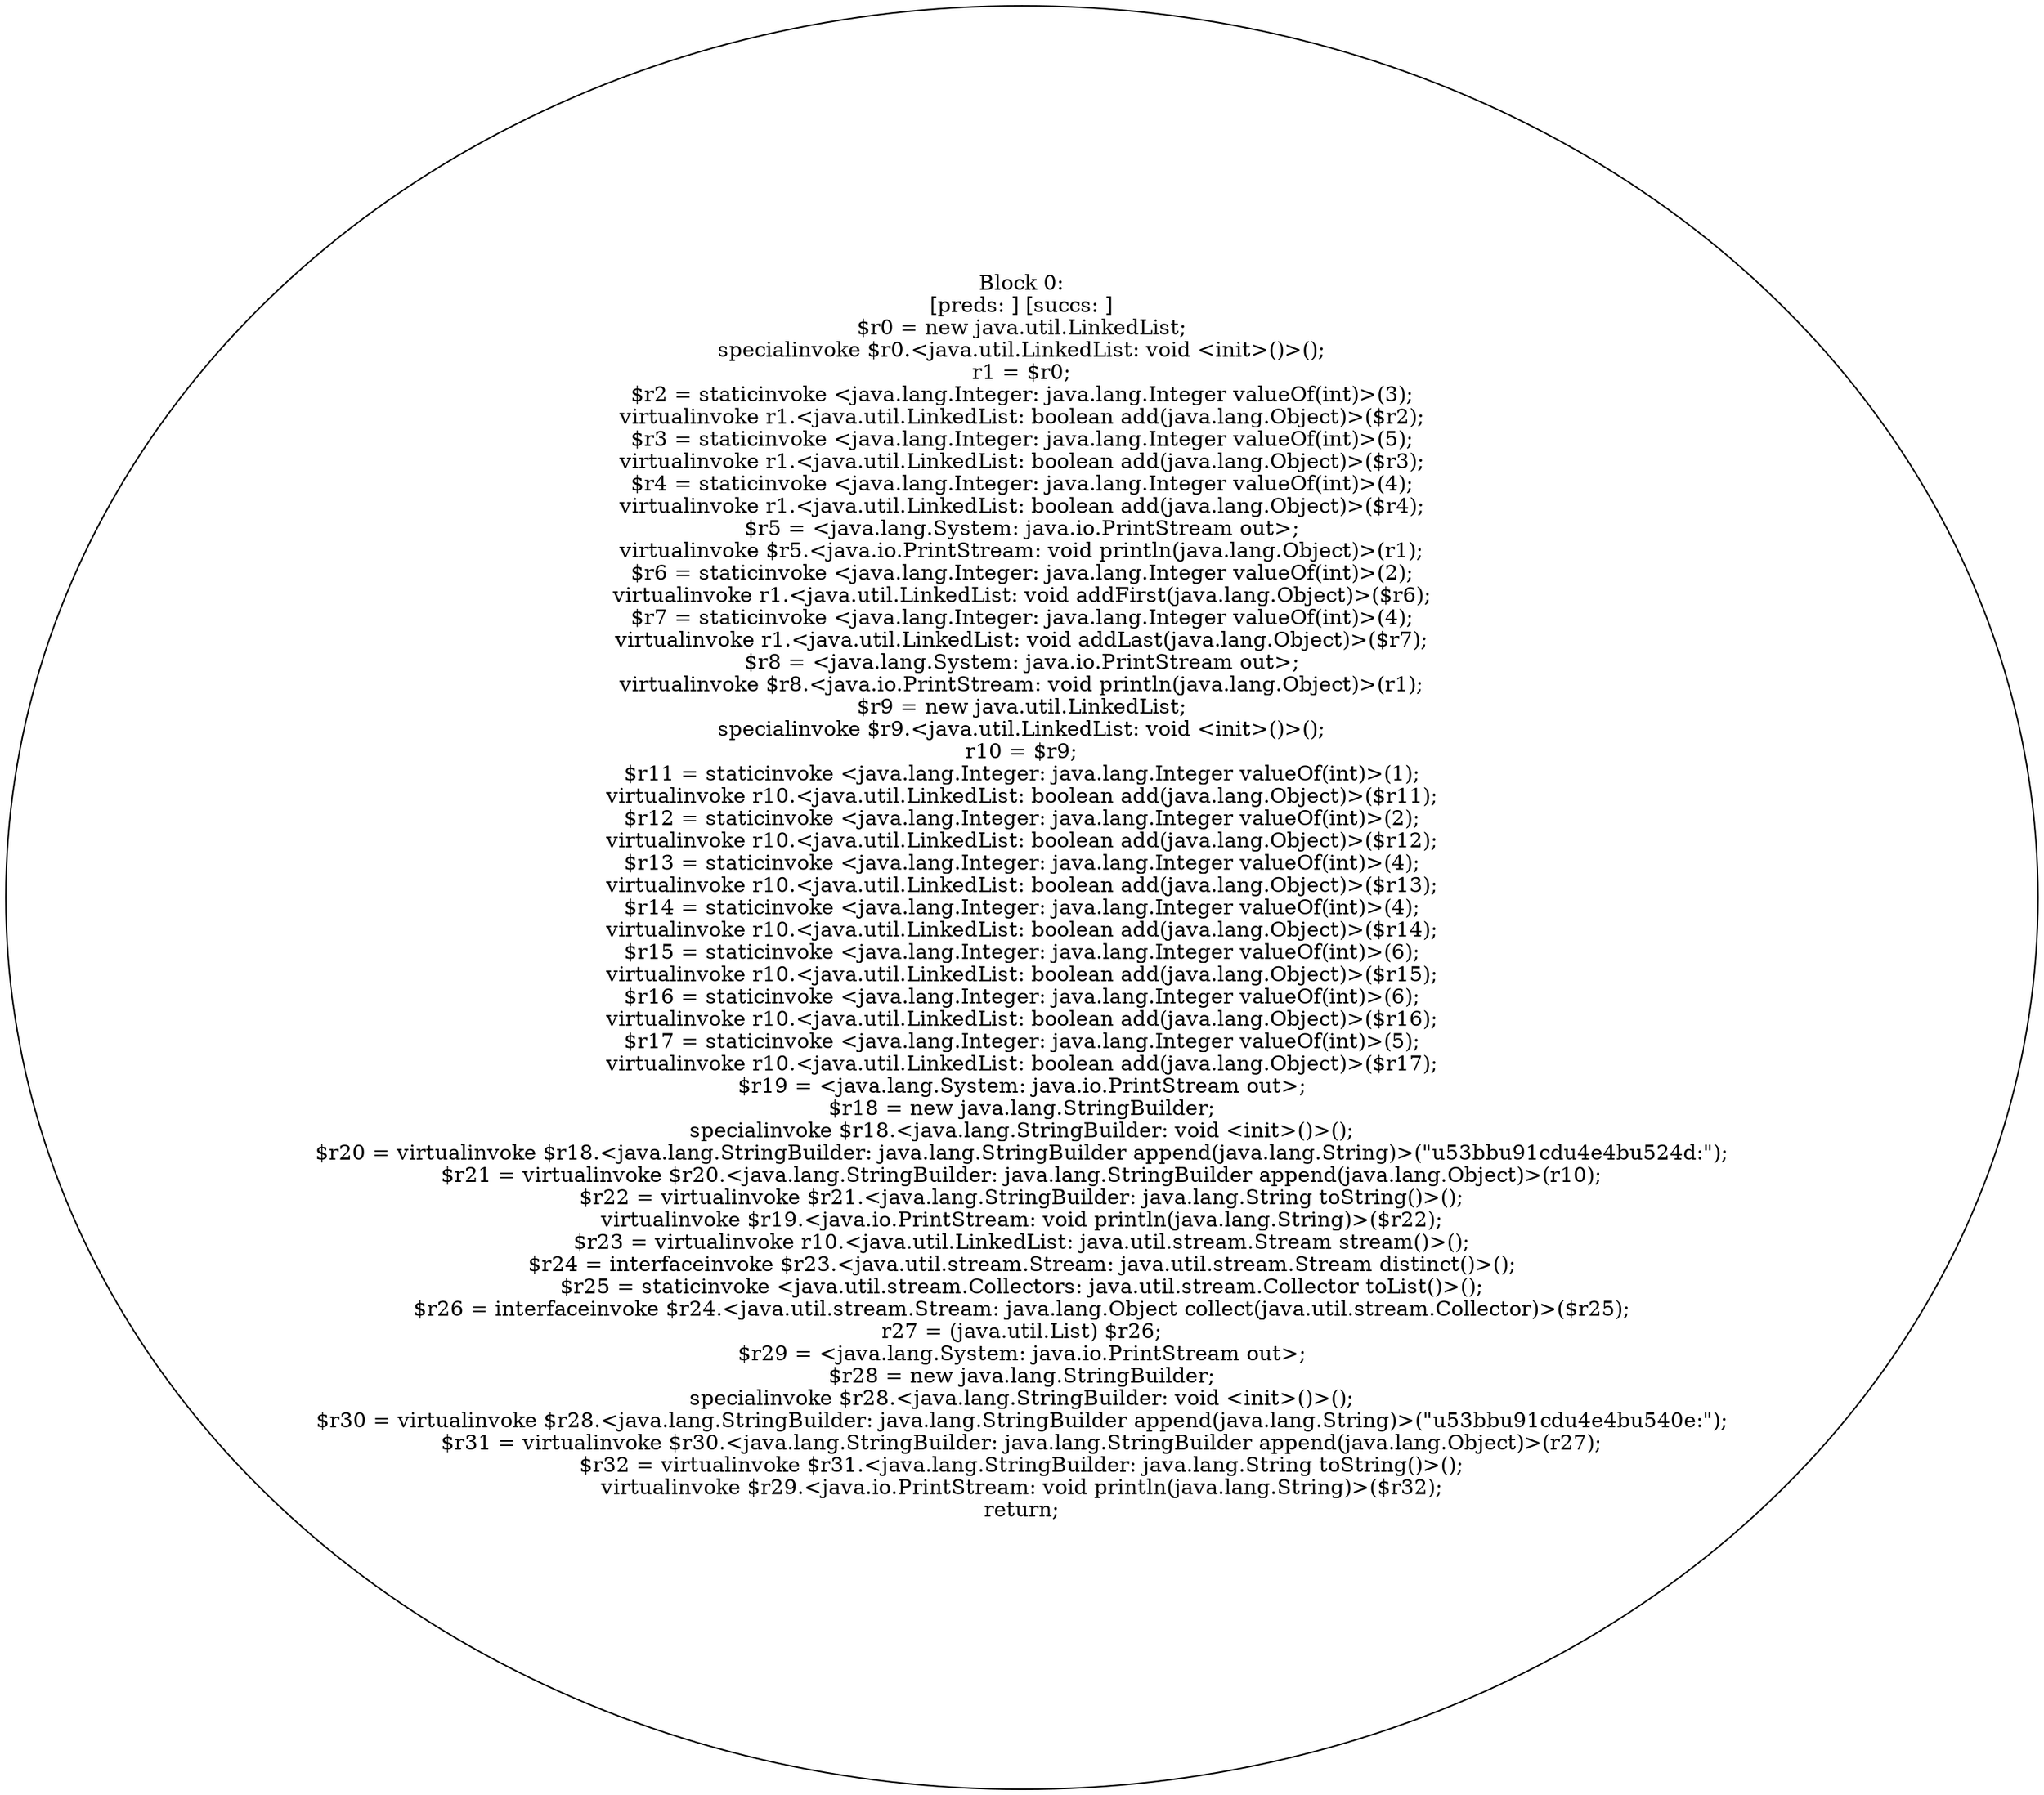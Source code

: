 digraph "unitGraph" {
    "Block 0:
[preds: ] [succs: ]
$r0 = new java.util.LinkedList;
specialinvoke $r0.<java.util.LinkedList: void <init>()>();
r1 = $r0;
$r2 = staticinvoke <java.lang.Integer: java.lang.Integer valueOf(int)>(3);
virtualinvoke r1.<java.util.LinkedList: boolean add(java.lang.Object)>($r2);
$r3 = staticinvoke <java.lang.Integer: java.lang.Integer valueOf(int)>(5);
virtualinvoke r1.<java.util.LinkedList: boolean add(java.lang.Object)>($r3);
$r4 = staticinvoke <java.lang.Integer: java.lang.Integer valueOf(int)>(4);
virtualinvoke r1.<java.util.LinkedList: boolean add(java.lang.Object)>($r4);
$r5 = <java.lang.System: java.io.PrintStream out>;
virtualinvoke $r5.<java.io.PrintStream: void println(java.lang.Object)>(r1);
$r6 = staticinvoke <java.lang.Integer: java.lang.Integer valueOf(int)>(2);
virtualinvoke r1.<java.util.LinkedList: void addFirst(java.lang.Object)>($r6);
$r7 = staticinvoke <java.lang.Integer: java.lang.Integer valueOf(int)>(4);
virtualinvoke r1.<java.util.LinkedList: void addLast(java.lang.Object)>($r7);
$r8 = <java.lang.System: java.io.PrintStream out>;
virtualinvoke $r8.<java.io.PrintStream: void println(java.lang.Object)>(r1);
$r9 = new java.util.LinkedList;
specialinvoke $r9.<java.util.LinkedList: void <init>()>();
r10 = $r9;
$r11 = staticinvoke <java.lang.Integer: java.lang.Integer valueOf(int)>(1);
virtualinvoke r10.<java.util.LinkedList: boolean add(java.lang.Object)>($r11);
$r12 = staticinvoke <java.lang.Integer: java.lang.Integer valueOf(int)>(2);
virtualinvoke r10.<java.util.LinkedList: boolean add(java.lang.Object)>($r12);
$r13 = staticinvoke <java.lang.Integer: java.lang.Integer valueOf(int)>(4);
virtualinvoke r10.<java.util.LinkedList: boolean add(java.lang.Object)>($r13);
$r14 = staticinvoke <java.lang.Integer: java.lang.Integer valueOf(int)>(4);
virtualinvoke r10.<java.util.LinkedList: boolean add(java.lang.Object)>($r14);
$r15 = staticinvoke <java.lang.Integer: java.lang.Integer valueOf(int)>(6);
virtualinvoke r10.<java.util.LinkedList: boolean add(java.lang.Object)>($r15);
$r16 = staticinvoke <java.lang.Integer: java.lang.Integer valueOf(int)>(6);
virtualinvoke r10.<java.util.LinkedList: boolean add(java.lang.Object)>($r16);
$r17 = staticinvoke <java.lang.Integer: java.lang.Integer valueOf(int)>(5);
virtualinvoke r10.<java.util.LinkedList: boolean add(java.lang.Object)>($r17);
$r19 = <java.lang.System: java.io.PrintStream out>;
$r18 = new java.lang.StringBuilder;
specialinvoke $r18.<java.lang.StringBuilder: void <init>()>();
$r20 = virtualinvoke $r18.<java.lang.StringBuilder: java.lang.StringBuilder append(java.lang.String)>(\"\u53bb\u91cd\u4e4b\u524d:\");
$r21 = virtualinvoke $r20.<java.lang.StringBuilder: java.lang.StringBuilder append(java.lang.Object)>(r10);
$r22 = virtualinvoke $r21.<java.lang.StringBuilder: java.lang.String toString()>();
virtualinvoke $r19.<java.io.PrintStream: void println(java.lang.String)>($r22);
$r23 = virtualinvoke r10.<java.util.LinkedList: java.util.stream.Stream stream()>();
$r24 = interfaceinvoke $r23.<java.util.stream.Stream: java.util.stream.Stream distinct()>();
$r25 = staticinvoke <java.util.stream.Collectors: java.util.stream.Collector toList()>();
$r26 = interfaceinvoke $r24.<java.util.stream.Stream: java.lang.Object collect(java.util.stream.Collector)>($r25);
r27 = (java.util.List) $r26;
$r29 = <java.lang.System: java.io.PrintStream out>;
$r28 = new java.lang.StringBuilder;
specialinvoke $r28.<java.lang.StringBuilder: void <init>()>();
$r30 = virtualinvoke $r28.<java.lang.StringBuilder: java.lang.StringBuilder append(java.lang.String)>(\"\u53bb\u91cd\u4e4b\u540e:\");
$r31 = virtualinvoke $r30.<java.lang.StringBuilder: java.lang.StringBuilder append(java.lang.Object)>(r27);
$r32 = virtualinvoke $r31.<java.lang.StringBuilder: java.lang.String toString()>();
virtualinvoke $r29.<java.io.PrintStream: void println(java.lang.String)>($r32);
return;
"
}

